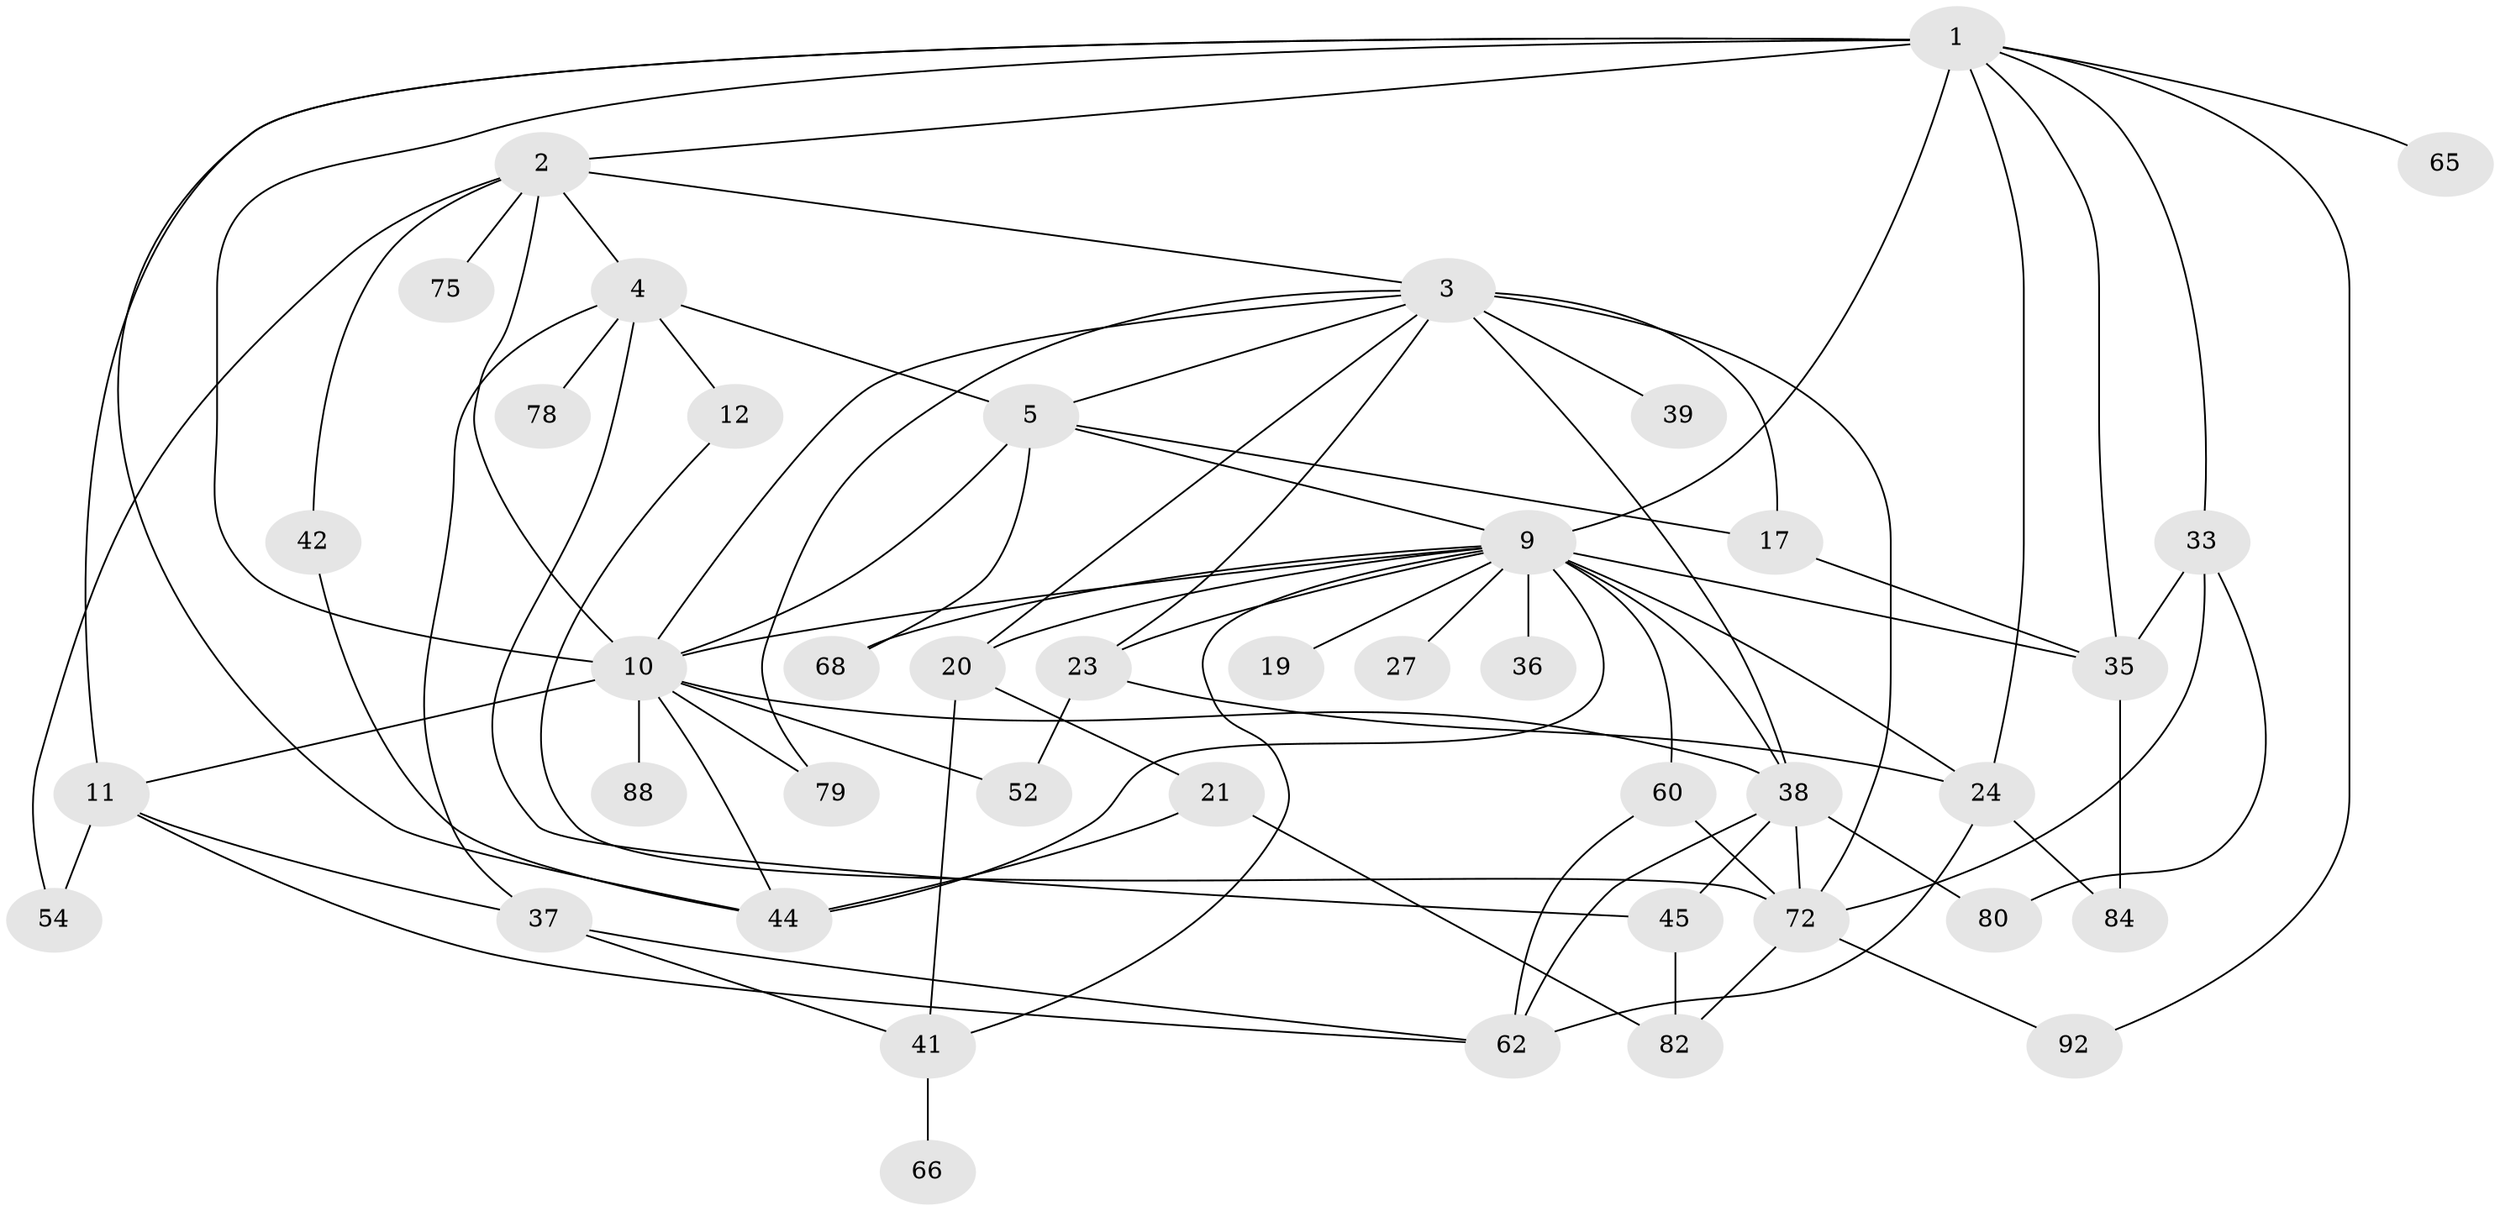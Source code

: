 // original degree distribution, {8: 0.018867924528301886, 7: 0.02830188679245283, 6: 0.009433962264150943, 4: 0.1509433962264151, 3: 0.33962264150943394, 5: 0.0660377358490566, 2: 0.2169811320754717, 1: 0.16981132075471697}
// Generated by graph-tools (version 1.1) at 2025/16/03/04/25 18:16:56]
// undirected, 42 vertices, 83 edges
graph export_dot {
graph [start="1"]
  node [color=gray90,style=filled];
  1 [super="+8+94+13"];
  2;
  3 [super="+7+14+59+55"];
  4 [super="+6"];
  5 [super="+43+16"];
  9 [super="+15"];
  10 [super="+26+30"];
  11 [super="+40"];
  12 [super="+96"];
  17 [super="+31"];
  19 [super="+53"];
  20 [super="+32"];
  21 [super="+25"];
  23 [super="+28"];
  24 [super="+61"];
  27;
  33 [super="+47+73"];
  35 [super="+46"];
  36;
  37 [super="+64"];
  38 [super="+97+58"];
  39 [super="+49"];
  41;
  42;
  44 [super="+50+103"];
  45 [super="+89+93"];
  52;
  54;
  60;
  62 [super="+74"];
  65;
  66;
  68;
  72 [super="+76"];
  75;
  78;
  79;
  80;
  82 [super="+104"];
  84;
  88;
  92;
  1 -- 2;
  1 -- 10 [weight=2];
  1 -- 11;
  1 -- 92;
  1 -- 33;
  1 -- 35;
  1 -- 44;
  1 -- 24;
  1 -- 9 [weight=2];
  1 -- 65;
  2 -- 3;
  2 -- 4;
  2 -- 42;
  2 -- 75;
  2 -- 54;
  2 -- 10;
  3 -- 17;
  3 -- 39 [weight=2];
  3 -- 72 [weight=2];
  3 -- 79;
  3 -- 23;
  3 -- 38;
  3 -- 20;
  3 -- 10;
  3 -- 5;
  4 -- 5;
  4 -- 12;
  4 -- 45;
  4 -- 78;
  4 -- 37;
  5 -- 9;
  5 -- 17;
  5 -- 68;
  5 -- 10 [weight=2];
  9 -- 19;
  9 -- 35 [weight=2];
  9 -- 36;
  9 -- 68 [weight=2];
  9 -- 38;
  9 -- 10;
  9 -- 41;
  9 -- 44;
  9 -- 20;
  9 -- 23;
  9 -- 24;
  9 -- 27;
  9 -- 60 [weight=2];
  10 -- 79;
  10 -- 44;
  10 -- 52;
  10 -- 88;
  10 -- 38;
  10 -- 11;
  11 -- 37;
  11 -- 54;
  11 -- 62;
  12 -- 72;
  17 -- 35;
  20 -- 21;
  20 -- 41;
  21 -- 44 [weight=2];
  21 -- 82;
  23 -- 24;
  23 -- 52;
  24 -- 84;
  24 -- 62;
  33 -- 80;
  33 -- 72;
  33 -- 35;
  35 -- 84;
  37 -- 41;
  37 -- 62;
  38 -- 80;
  38 -- 45;
  38 -- 72;
  38 -- 62;
  41 -- 66;
  42 -- 44;
  45 -- 82;
  60 -- 62;
  60 -- 72;
  72 -- 82;
  72 -- 92;
}
